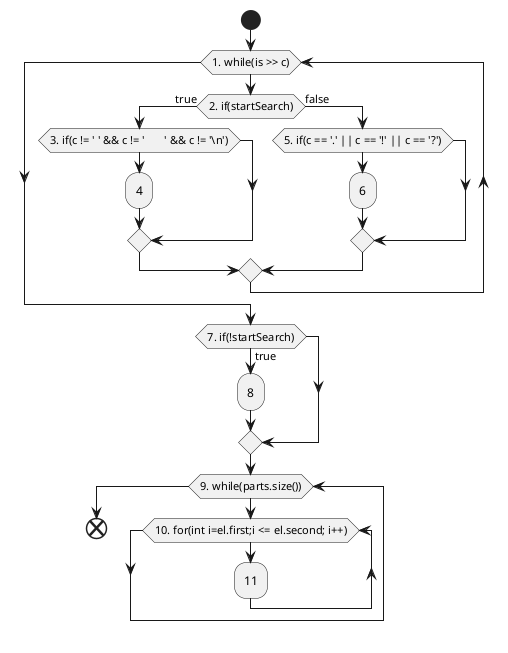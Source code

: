 @startuml
start
while(1. while(is >> c))
	if(2. if(startSearch)) then (true)
		if(3. if(c != ' ' && c != '\t' && c != '\\n'))
			:4;
		endif
	else (false)
		if(5. if(c == '.' || c == '!' || c == '?'))
			:6;
		endif
	endif
endwhile
	if(7. if(!startSearch)) then (true)
		:8;
	endif

	while(9. while(parts.size()))
		while(10. for(int i=el.first;i <= el.second; i++))
			:11;
		endwhile
	endwhile
end
@enduml